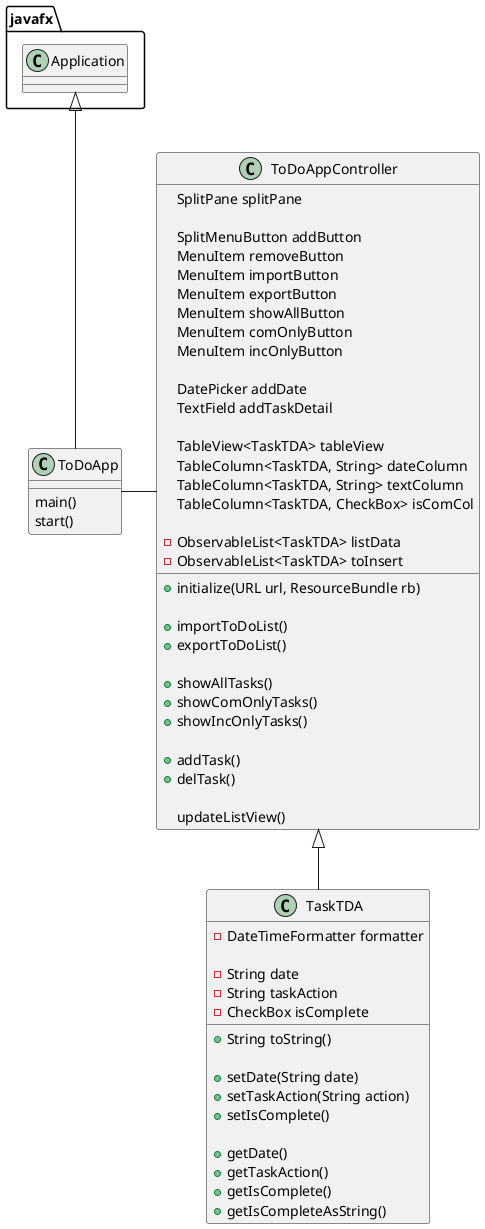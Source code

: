 @startuml

class ToDoApp{
    main()
    start()
}

class ToDoAppController{

    SplitPane splitPane

    SplitMenuButton addButton
    MenuItem removeButton
    MenuItem importButton
    MenuItem exportButton
    MenuItem showAllButton
    MenuItem comOnlyButton
    MenuItem incOnlyButton

    DatePicker addDate
    TextField addTaskDetail

    TableView<TaskTDA> tableView
    TableColumn<TaskTDA, String> dateColumn
    TableColumn<TaskTDA, String> textColumn
    TableColumn<TaskTDA, CheckBox> isComCol

    -ObservableList<TaskTDA> listData
    -ObservableList<TaskTDA> toInsert

    +initialize(URL url, ResourceBundle rb)

    +importToDoList()
    +exportToDoList()

    +showAllTasks()
    +showComOnlyTasks()
    +showIncOnlyTasks()

    +addTask()
    +delTask()

    updateListView()
}


class TaskTDA{

    -DateTimeFormatter formatter

    -String date
    -String taskAction
    -CheckBox isComplete

    +String toString()

    +setDate(String date)
    +setTaskAction(String action)
    +setIsComplete()

    +getDate()
    +getTaskAction()
    +getIsComplete()
    +getIsCompleteAsString()
}

javafx.Application <|-- ToDoApp

ToDoApp - ToDoAppController

ToDoAppController <|-- TaskTDA


@enduml